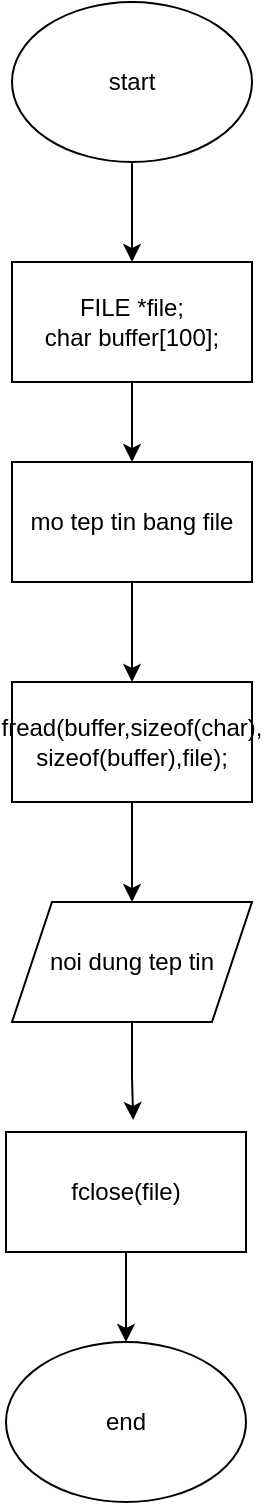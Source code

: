 <mxfile version="22.1.2" type="device">
  <diagram id="C5RBs43oDa-KdzZeNtuy" name="Page-1">
    <mxGraphModel dx="1036" dy="606" grid="1" gridSize="10" guides="1" tooltips="1" connect="1" arrows="1" fold="1" page="1" pageScale="1" pageWidth="827" pageHeight="1169" math="0" shadow="0">
      <root>
        <mxCell id="WIyWlLk6GJQsqaUBKTNV-0" />
        <mxCell id="WIyWlLk6GJQsqaUBKTNV-1" parent="WIyWlLk6GJQsqaUBKTNV-0" />
        <mxCell id="Bqyoa0EmCeSfNpg1whay-2" style="edgeStyle=orthogonalEdgeStyle;rounded=0;orthogonalLoop=1;jettySize=auto;html=1;exitX=0.5;exitY=1;exitDx=0;exitDy=0;entryX=0.5;entryY=0;entryDx=0;entryDy=0;" edge="1" parent="WIyWlLk6GJQsqaUBKTNV-1" source="Bqyoa0EmCeSfNpg1whay-0" target="Bqyoa0EmCeSfNpg1whay-1">
          <mxGeometry relative="1" as="geometry" />
        </mxCell>
        <mxCell id="Bqyoa0EmCeSfNpg1whay-0" value="start" style="ellipse;whiteSpace=wrap;html=1;" vertex="1" parent="WIyWlLk6GJQsqaUBKTNV-1">
          <mxGeometry x="354" y="20" width="120" height="80" as="geometry" />
        </mxCell>
        <mxCell id="Bqyoa0EmCeSfNpg1whay-4" style="edgeStyle=orthogonalEdgeStyle;rounded=0;orthogonalLoop=1;jettySize=auto;html=1;exitX=0.5;exitY=1;exitDx=0;exitDy=0;" edge="1" parent="WIyWlLk6GJQsqaUBKTNV-1" source="Bqyoa0EmCeSfNpg1whay-1" target="Bqyoa0EmCeSfNpg1whay-3">
          <mxGeometry relative="1" as="geometry" />
        </mxCell>
        <mxCell id="Bqyoa0EmCeSfNpg1whay-1" value="&lt;div&gt;FILE *file;&lt;/div&gt;&lt;div&gt;char buffer[100];&lt;span style=&quot;&quot;&gt;&lt;/span&gt;&lt;/div&gt;" style="rounded=0;whiteSpace=wrap;html=1;" vertex="1" parent="WIyWlLk6GJQsqaUBKTNV-1">
          <mxGeometry x="354" y="150" width="120" height="60" as="geometry" />
        </mxCell>
        <mxCell id="Bqyoa0EmCeSfNpg1whay-6" style="edgeStyle=orthogonalEdgeStyle;rounded=0;orthogonalLoop=1;jettySize=auto;html=1;exitX=0.5;exitY=1;exitDx=0;exitDy=0;entryX=0.5;entryY=0;entryDx=0;entryDy=0;" edge="1" parent="WIyWlLk6GJQsqaUBKTNV-1" source="Bqyoa0EmCeSfNpg1whay-3" target="Bqyoa0EmCeSfNpg1whay-5">
          <mxGeometry relative="1" as="geometry" />
        </mxCell>
        <mxCell id="Bqyoa0EmCeSfNpg1whay-3" value="mo tep tin bang file" style="rounded=0;whiteSpace=wrap;html=1;" vertex="1" parent="WIyWlLk6GJQsqaUBKTNV-1">
          <mxGeometry x="354" y="250" width="120" height="60" as="geometry" />
        </mxCell>
        <mxCell id="Bqyoa0EmCeSfNpg1whay-8" style="edgeStyle=orthogonalEdgeStyle;rounded=0;orthogonalLoop=1;jettySize=auto;html=1;exitX=0.5;exitY=1;exitDx=0;exitDy=0;entryX=0.5;entryY=0;entryDx=0;entryDy=0;" edge="1" parent="WIyWlLk6GJQsqaUBKTNV-1" source="Bqyoa0EmCeSfNpg1whay-5" target="Bqyoa0EmCeSfNpg1whay-7">
          <mxGeometry relative="1" as="geometry" />
        </mxCell>
        <mxCell id="Bqyoa0EmCeSfNpg1whay-5" value="fread(buffer,sizeof(char), sizeof(buffer),file);" style="rounded=0;whiteSpace=wrap;html=1;" vertex="1" parent="WIyWlLk6GJQsqaUBKTNV-1">
          <mxGeometry x="354" y="360" width="120" height="60" as="geometry" />
        </mxCell>
        <mxCell id="Bqyoa0EmCeSfNpg1whay-7" value="noi dung tep tin" style="shape=parallelogram;perimeter=parallelogramPerimeter;whiteSpace=wrap;html=1;fixedSize=1;" vertex="1" parent="WIyWlLk6GJQsqaUBKTNV-1">
          <mxGeometry x="354" y="470" width="120" height="60" as="geometry" />
        </mxCell>
        <mxCell id="Bqyoa0EmCeSfNpg1whay-12" style="edgeStyle=orthogonalEdgeStyle;rounded=0;orthogonalLoop=1;jettySize=auto;html=1;exitX=0.5;exitY=1;exitDx=0;exitDy=0;entryX=0.5;entryY=0;entryDx=0;entryDy=0;" edge="1" parent="WIyWlLk6GJQsqaUBKTNV-1" source="Bqyoa0EmCeSfNpg1whay-9" target="Bqyoa0EmCeSfNpg1whay-11">
          <mxGeometry relative="1" as="geometry" />
        </mxCell>
        <mxCell id="Bqyoa0EmCeSfNpg1whay-9" value="fclose(file)" style="rounded=0;whiteSpace=wrap;html=1;" vertex="1" parent="WIyWlLk6GJQsqaUBKTNV-1">
          <mxGeometry x="351" y="585" width="120" height="60" as="geometry" />
        </mxCell>
        <mxCell id="Bqyoa0EmCeSfNpg1whay-10" style="edgeStyle=orthogonalEdgeStyle;rounded=0;orthogonalLoop=1;jettySize=auto;html=1;exitX=0.5;exitY=1;exitDx=0;exitDy=0;entryX=0.53;entryY=-0.1;entryDx=0;entryDy=0;entryPerimeter=0;" edge="1" parent="WIyWlLk6GJQsqaUBKTNV-1" source="Bqyoa0EmCeSfNpg1whay-7" target="Bqyoa0EmCeSfNpg1whay-9">
          <mxGeometry relative="1" as="geometry" />
        </mxCell>
        <mxCell id="Bqyoa0EmCeSfNpg1whay-11" value="end" style="ellipse;whiteSpace=wrap;html=1;" vertex="1" parent="WIyWlLk6GJQsqaUBKTNV-1">
          <mxGeometry x="351" y="690" width="120" height="80" as="geometry" />
        </mxCell>
      </root>
    </mxGraphModel>
  </diagram>
</mxfile>
